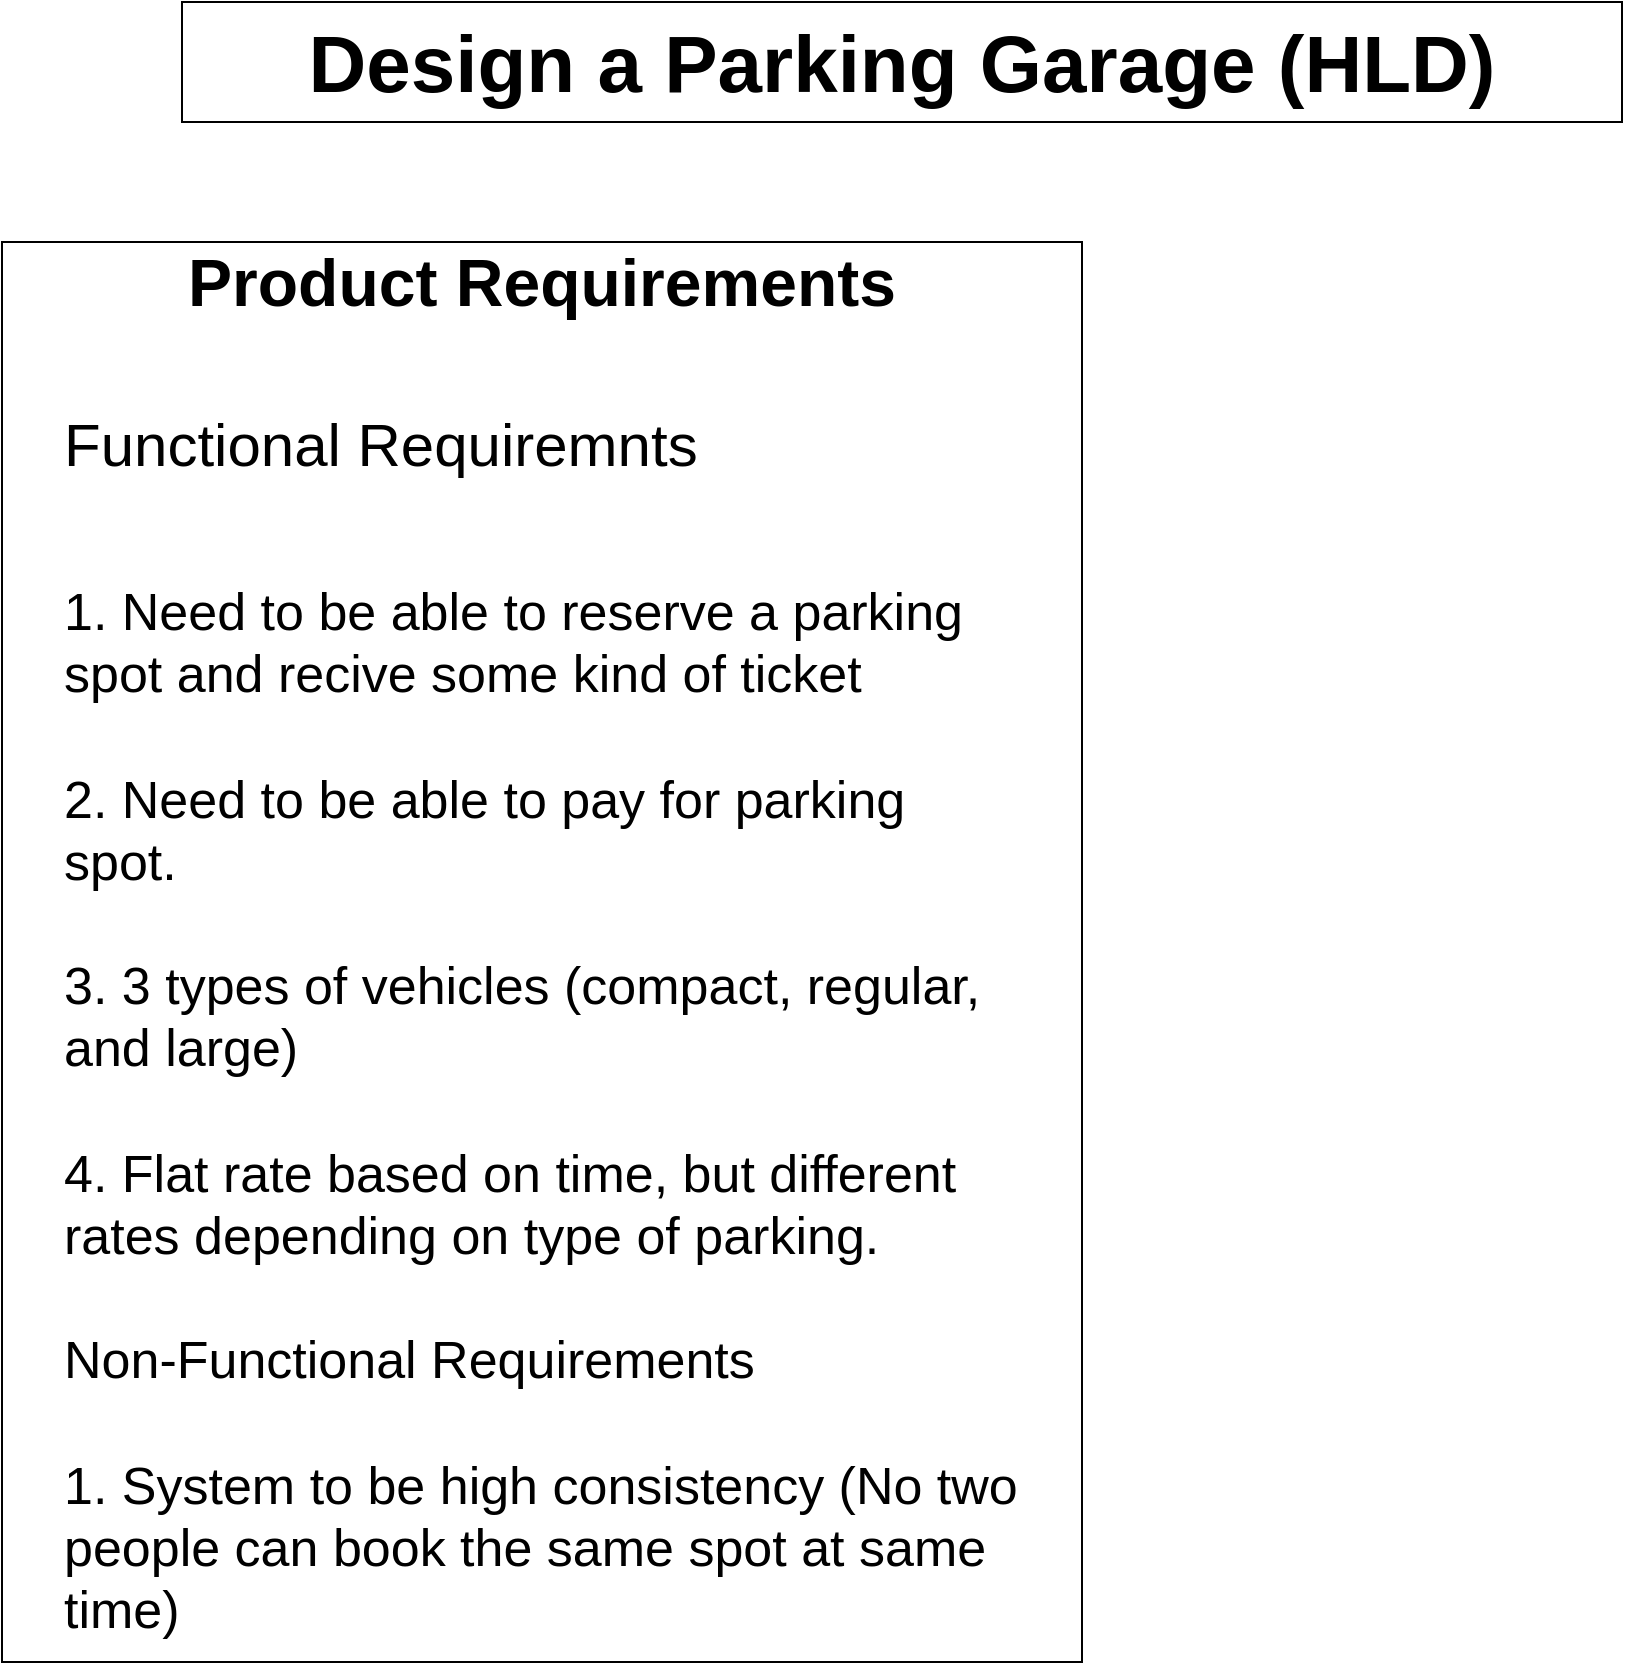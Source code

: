 <mxfile version="22.1.2" type="device" pages="6">
  <diagram name="Requirements" id="w7cAZQ3JQ640ySTRwreP">
    <mxGraphModel dx="1418" dy="868" grid="1" gridSize="10" guides="1" tooltips="1" connect="1" arrows="1" fold="1" page="1" pageScale="1" pageWidth="900" pageHeight="1600" math="0" shadow="0">
      <root>
        <mxCell id="0" />
        <mxCell id="1" parent="0" />
        <mxCell id="DLT1-nUyjjsyWL4PMIlQ-1" value="&lt;font style=&quot;font-size: 40px;&quot;&gt;&lt;b&gt;Design a Parking Garage (HLD)&lt;/b&gt;&lt;/font&gt;" style="rounded=0;whiteSpace=wrap;html=1;" parent="1" vertex="1">
          <mxGeometry x="240" y="100" width="720" height="60" as="geometry" />
        </mxCell>
        <mxCell id="DLT1-nUyjjsyWL4PMIlQ-2" value="&lt;font style=&quot;&quot;&gt;&lt;br&gt;&lt;/font&gt;" style="rounded=0;whiteSpace=wrap;html=1;" parent="1" vertex="1">
          <mxGeometry x="150" y="220" width="540" height="710" as="geometry" />
        </mxCell>
        <mxCell id="DLT1-nUyjjsyWL4PMIlQ-3" value="&lt;font style=&quot;font-size: 33px;&quot;&gt;&lt;b&gt;Product Requirements&lt;br&gt;&lt;/b&gt;&lt;/font&gt;&lt;br&gt;&lt;br style=&quot;border-color: var(--border-color); font-size: 30px;&quot;&gt;&lt;br style=&quot;border-color: var(--border-color); font-size: 30px;&quot;&gt;&lt;div style=&quot;text-align: left;&quot;&gt;&lt;span style=&quot;font-size: 30px; background-color: initial;&quot;&gt;Functional Requiremnts&lt;/span&gt;&lt;/div&gt;&lt;div style=&quot;text-align: left;&quot;&gt;&lt;span style=&quot;font-size: 30px; background-color: initial;&quot;&gt;&amp;nbsp;&amp;nbsp;&lt;/span&gt;&lt;/div&gt;&lt;br&gt;&lt;div style=&quot;text-align: left;&quot;&gt;&lt;font style=&quot;font-size: 26px;&quot;&gt;1. Need to be able to reserve a parking spot and recive some kind of ticket&lt;/font&gt;&lt;/div&gt;&lt;div style=&quot;text-align: left;&quot;&gt;&lt;font style=&quot;font-size: 26px;&quot;&gt;&lt;br&gt;&lt;/font&gt;&lt;/div&gt;&lt;div style=&quot;text-align: left;&quot;&gt;&lt;font style=&quot;font-size: 26px;&quot;&gt;2. Need to be able to pay for parking spot.&lt;br&gt;&lt;br&gt;3. 3 types of vehicles (compact, regular, and large)&lt;/font&gt;&lt;/div&gt;&lt;div style=&quot;text-align: left;&quot;&gt;&lt;font style=&quot;font-size: 26px;&quot;&gt;&lt;br&gt;&lt;/font&gt;&lt;/div&gt;&lt;div style=&quot;text-align: left;&quot;&gt;&lt;font style=&quot;font-size: 26px;&quot;&gt;4. Flat rate based on time, but different rates depending on type of parking.&lt;br&gt;&lt;br&gt;Non-Functional Requirements&lt;/font&gt;&lt;/div&gt;&lt;div style=&quot;text-align: left;&quot;&gt;&lt;font style=&quot;font-size: 26px;&quot;&gt;&lt;br&gt;&lt;/font&gt;&lt;/div&gt;&lt;div style=&quot;text-align: left;&quot;&gt;&lt;font style=&quot;font-size: 26px;&quot;&gt;1. System to be high consistency (No two people can book the same spot at same time)&lt;/font&gt;&lt;/div&gt;" style="text;html=1;strokeColor=none;fillColor=none;align=center;verticalAlign=middle;whiteSpace=wrap;rounded=0;" parent="1" vertex="1">
          <mxGeometry x="180" y="390" width="480" height="360" as="geometry" />
        </mxCell>
      </root>
    </mxGraphModel>
  </diagram>
  <diagram id="m5HslgrSCBLY9gprWoKt" name="API">
    <mxGraphModel dx="1434" dy="2436" grid="1" gridSize="10" guides="1" tooltips="1" connect="1" arrows="1" fold="1" page="1" pageScale="1" pageWidth="900" pageHeight="1600" math="0" shadow="0">
      <root>
        <mxCell id="0" />
        <mxCell id="1" parent="0" />
        <mxCell id="WAOtts0ZvzuTB1f_-2rh-1" value="&lt;span style=&quot;font-size: 27px;&quot;&gt;&lt;b&gt;Public API Endpoints&lt;/b&gt;&lt;br&gt;&lt;br&gt;&lt;div style=&quot;font-weight: bold; text-align: left;&quot;&gt;&lt;b style=&quot;background-color: initial;&quot;&gt;/reserve&amp;nbsp;&lt;/b&gt;&lt;/div&gt;&lt;div style=&quot;font-weight: bold; text-align: left;&quot;&gt;&lt;b style=&quot;background-color: initial;&quot;&gt;&lt;br&gt;&lt;/b&gt;&lt;/div&gt;&lt;div style=&quot;text-align: left;&quot;&gt;&lt;span style=&quot;background-color: initial;&quot;&gt;Params: garage_id, start_time, end_time&lt;/span&gt;&lt;/div&gt;&lt;div style=&quot;text-align: left;&quot;&gt;&lt;span style=&quot;background-color: initial;&quot;&gt;&lt;br&gt;&lt;/span&gt;&lt;/div&gt;&lt;div style=&quot;text-align: left;&quot;&gt;&lt;span style=&quot;background-color: initial;&quot;&gt;Return: (spot_id, reservation_id)&lt;/span&gt;&lt;/div&gt;&lt;div style=&quot;text-align: left;&quot;&gt;&lt;span style=&quot;background-color: initial;&quot;&gt;&lt;br&gt;&lt;/span&gt;&lt;/div&gt;&lt;div style=&quot;text-align: left;&quot;&gt;&lt;span style=&quot;background-color: initial;&quot;&gt;&lt;br&gt;&lt;/span&gt;&lt;/div&gt;&lt;div style=&quot;text-align: left;&quot;&gt;&lt;span style=&quot;background-color: initial;&quot;&gt;&lt;b&gt;/payment&amp;nbsp;&lt;/b&gt;&lt;/span&gt;&lt;/div&gt;&lt;div style=&quot;text-align: left;&quot;&gt;&lt;span style=&quot;background-color: initial;&quot;&gt;&lt;br&gt;&lt;/span&gt;&lt;/div&gt;&lt;div style=&quot;text-align: left;&quot;&gt;&lt;span style=&quot;background-color: initial;&quot;&gt;Params: reservation_id&lt;/span&gt;&lt;/div&gt;&lt;div style=&quot;text-align: left;&quot;&gt;&lt;span style=&quot;background-color: initial;&quot;&gt;&lt;br&gt;Return: Payment_id&lt;/span&gt;&lt;/div&gt;&lt;div style=&quot;text-align: left;&quot;&gt;&lt;span style=&quot;background-color: initial;&quot;&gt;&lt;br&gt;&lt;/span&gt;&lt;/div&gt;&lt;div style=&quot;text-align: left;&quot;&gt;&lt;span style=&quot;background-color: initial;&quot;&gt;Note: Stripe or UPI&lt;/span&gt;&lt;/div&gt;&lt;div style=&quot;text-align: left;&quot;&gt;&lt;span style=&quot;background-color: initial;&quot;&gt;&lt;br&gt;&lt;/span&gt;&lt;/div&gt;&lt;div style=&quot;text-align: left;&quot;&gt;&lt;span style=&quot;background-color: initial;&quot;&gt;&lt;b&gt;/cancel&lt;/b&gt;&amp;nbsp;&lt;/span&gt;&lt;/div&gt;&lt;div style=&quot;text-align: left;&quot;&gt;&lt;span style=&quot;background-color: initial;&quot;&gt;&lt;br&gt;&lt;/span&gt;&lt;/div&gt;&lt;div style=&quot;text-align: left;&quot;&gt;&lt;span style=&quot;background-color: initial;&quot;&gt;Params: reservation_id&amp;nbsp;&lt;/span&gt;&lt;/div&gt;&lt;/span&gt;" style="text;html=1;strokeColor=none;fillColor=none;align=center;verticalAlign=middle;whiteSpace=wrap;rounded=0;" parent="1" vertex="1">
          <mxGeometry x="90" y="200" width="620" height="440" as="geometry" />
        </mxCell>
        <mxCell id="WAOtts0ZvzuTB1f_-2rh-2" value="&lt;span style=&quot;font-size: 27px;&quot;&gt;&lt;b&gt;Private API Endpoints&lt;/b&gt;&lt;br&gt;&lt;br&gt;&lt;div style=&quot;font-weight: bold; text-align: left;&quot;&gt;&lt;b style=&quot;background-color: initial;&quot;&gt;/calculate_payment&lt;/b&gt;&lt;/div&gt;&lt;div style=&quot;font-weight: bold; text-align: left;&quot;&gt;&lt;b style=&quot;background-color: initial;&quot;&gt;&lt;br&gt;&lt;/b&gt;&lt;/div&gt;&lt;div style=&quot;text-align: left;&quot;&gt;&lt;span style=&quot;background-color: initial;&quot;&gt;Params: reservation_id&lt;/span&gt;&lt;/div&gt;&lt;div style=&quot;text-align: left;&quot;&gt;&lt;span style=&quot;background-color: initial;&quot;&gt;&lt;br&gt;&lt;/span&gt;&lt;/div&gt;&lt;div style=&quot;text-align: left;&quot;&gt;&lt;span style=&quot;background-color: initial;&quot;&gt;Return: (cost)&lt;/span&gt;&lt;/div&gt;&lt;div style=&quot;text-align: left;&quot;&gt;&lt;span style=&quot;background-color: initial;&quot;&gt;&lt;br&gt;&lt;/span&gt;&lt;/div&gt;&lt;div style=&quot;text-align: left;&quot;&gt;&lt;span style=&quot;background-color: initial;&quot;&gt;&lt;br&gt;&lt;/span&gt;&lt;/div&gt;&lt;div style=&quot;text-align: left;&quot;&gt;&lt;span style=&quot;background-color: initial;&quot;&gt;&lt;b&gt;/freespots&lt;/b&gt;&lt;/span&gt;&lt;/div&gt;&lt;div style=&quot;text-align: left;&quot;&gt;&lt;span style=&quot;background-color: initial;&quot;&gt;&lt;br&gt;&lt;/span&gt;&lt;/div&gt;&lt;div style=&quot;text-align: left;&quot;&gt;&lt;span style=&quot;background-color: initial;&quot;&gt;Params: garage_id, vehicle_type, time&lt;/span&gt;&lt;/div&gt;&lt;div style=&quot;text-align: left;&quot;&gt;&lt;span style=&quot;background-color: initial;&quot;&gt;&lt;br&gt;Return: List&amp;lt;Spots&amp;gt;&lt;/span&gt;&lt;/div&gt;&lt;div style=&quot;text-align: left;&quot;&gt;&lt;span style=&quot;background-color: initial;&quot;&gt;&lt;br&gt;&lt;/span&gt;&lt;/div&gt;&lt;div style=&quot;text-align: left;&quot;&gt;&lt;span style=&quot;background-color: initial;&quot;&gt;Note: Stripe or UPI&lt;/span&gt;&lt;/div&gt;&lt;div style=&quot;text-align: left;&quot;&gt;&lt;span style=&quot;background-color: initial;&quot;&gt;&lt;br&gt;&lt;/span&gt;&lt;/div&gt;&lt;div style=&quot;text-align: left;&quot;&gt;&lt;span style=&quot;background-color: initial;&quot;&gt;&lt;b&gt;/allocate_spot&lt;/b&gt;&lt;/span&gt;&lt;/div&gt;&lt;div style=&quot;text-align: left;&quot;&gt;&lt;span style=&quot;background-color: initial;&quot;&gt;&lt;br&gt;&lt;/span&gt;&lt;/div&gt;&lt;div style=&quot;text-align: left;&quot;&gt;&lt;span style=&quot;background-color: initial;&quot;&gt;Params: garage_id, vehicle_type&lt;/span&gt;&lt;/div&gt;&lt;div style=&quot;text-align: left;&quot;&gt;&lt;span style=&quot;background-color: initial;&quot;&gt;&lt;br&gt;&lt;/span&gt;&lt;/div&gt;&lt;div style=&quot;text-align: left;&quot;&gt;&lt;span style=&quot;background-color: initial;&quot;&gt;&lt;b&gt;/create_account&lt;/b&gt;&lt;/span&gt;&lt;/div&gt;&lt;div style=&quot;text-align: left;&quot;&gt;&lt;span style=&quot;background-color: initial;&quot;&gt;&lt;br&gt;&lt;/span&gt;&lt;/div&gt;&lt;div style=&quot;text-align: left;&quot;&gt;&lt;span style=&quot;background-color: initial;&quot;&gt;Params: email/phone, password, vehicle_number&lt;/span&gt;&lt;/div&gt;&lt;div style=&quot;text-align: left;&quot;&gt;&lt;span style=&quot;background-color: initial;&quot;&gt;&lt;br&gt;&lt;/span&gt;&lt;/div&gt;&lt;div style=&quot;text-align: left;&quot;&gt;&lt;span style=&quot;background-color: initial;&quot;&gt;&lt;b&gt;/login&amp;nbsp;&lt;/b&gt;&lt;/span&gt;&lt;/div&gt;&lt;div style=&quot;text-align: left;&quot;&gt;&lt;span style=&quot;background-color: initial;&quot;&gt;&lt;br&gt;&lt;/span&gt;&lt;/div&gt;&lt;div style=&quot;text-align: left;&quot;&gt;&lt;span style=&quot;background-color: initial;&quot;&gt;Params: email/phone, password&lt;/span&gt;&lt;/div&gt;&lt;/span&gt;" style="text;html=1;strokeColor=none;fillColor=none;align=center;verticalAlign=middle;whiteSpace=wrap;rounded=0;" parent="1" vertex="1">
          <mxGeometry x="760" y="160" width="620" height="440" as="geometry" />
        </mxCell>
      </root>
    </mxGraphModel>
  </diagram>
  <diagram name="DB Schema" id="WBCsxG7e65vBRKAZznXC">
    <mxGraphModel dx="1434" dy="836" grid="1" gridSize="10" guides="1" tooltips="1" connect="1" arrows="1" fold="1" page="1" pageScale="1" pageWidth="900" pageHeight="1600" math="0" shadow="0">
      <root>
        <mxCell id="nChJ-1cKAi_wXgYD1HWf-0" />
        <mxCell id="nChJ-1cKAi_wXgYD1HWf-1" parent="nChJ-1cKAi_wXgYD1HWf-0" />
        <mxCell id="KlRBfRwUtCh81l0jWWWR-0" value="Reservations" style="swimlane;fontStyle=0;childLayout=stackLayout;horizontal=1;startSize=30;horizontalStack=0;resizeParent=1;resizeParentMax=0;resizeLast=0;collapsible=1;marginBottom=0;whiteSpace=wrap;html=1;" parent="nChJ-1cKAi_wXgYD1HWf-1" vertex="1">
          <mxGeometry x="150" width="240" height="180" as="geometry" />
        </mxCell>
        <mxCell id="KlRBfRwUtCh81l0jWWWR-1" value="garage_id: fk, int" style="text;strokeColor=none;fillColor=none;align=left;verticalAlign=middle;spacingLeft=4;spacingRight=4;overflow=hidden;points=[[0,0.5],[1,0.5]];portConstraint=eastwest;rotatable=0;whiteSpace=wrap;html=1;" parent="KlRBfRwUtCh81l0jWWWR-0" vertex="1">
          <mxGeometry y="30" width="240" height="30" as="geometry" />
        </mxCell>
        <mxCell id="KlRBfRwUtCh81l0jWWWR-2" value="spot_id: fk, int" style="text;strokeColor=none;fillColor=none;align=left;verticalAlign=middle;spacingLeft=4;spacingRight=4;overflow=hidden;points=[[0,0.5],[1,0.5]];portConstraint=eastwest;rotatable=0;whiteSpace=wrap;html=1;" parent="KlRBfRwUtCh81l0jWWWR-0" vertex="1">
          <mxGeometry y="60" width="240" height="30" as="geometry" />
        </mxCell>
        <mxCell id="KlRBfRwUtCh81l0jWWWR-3" value="start: timestamp" style="text;strokeColor=none;fillColor=none;align=left;verticalAlign=middle;spacingLeft=4;spacingRight=4;overflow=hidden;points=[[0,0.5],[1,0.5]];portConstraint=eastwest;rotatable=0;whiteSpace=wrap;html=1;" parent="KlRBfRwUtCh81l0jWWWR-0" vertex="1">
          <mxGeometry y="90" width="240" height="30" as="geometry" />
        </mxCell>
        <mxCell id="KlRBfRwUtCh81l0jWWWR-4" value="end: timestamp" style="text;strokeColor=none;fillColor=none;align=left;verticalAlign=middle;spacingLeft=4;spacingRight=4;overflow=hidden;points=[[0,0.5],[1,0.5]];portConstraint=eastwest;rotatable=0;whiteSpace=wrap;html=1;" parent="KlRBfRwUtCh81l0jWWWR-0" vertex="1">
          <mxGeometry y="120" width="240" height="30" as="geometry" />
        </mxCell>
        <mxCell id="KlRBfRwUtCh81l0jWWWR-5" value="paid: bool" style="text;strokeColor=none;fillColor=none;align=left;verticalAlign=middle;spacingLeft=4;spacingRight=4;overflow=hidden;points=[[0,0.5],[1,0.5]];portConstraint=eastwest;rotatable=0;whiteSpace=wrap;html=1;" parent="KlRBfRwUtCh81l0jWWWR-0" vertex="1">
          <mxGeometry y="150" width="240" height="30" as="geometry" />
        </mxCell>
        <mxCell id="KlRBfRwUtCh81l0jWWWR-6" value="Garage" style="swimlane;fontStyle=0;childLayout=stackLayout;horizontal=1;startSize=30;horizontalStack=0;resizeParent=1;resizeParentMax=0;resizeLast=0;collapsible=1;marginBottom=0;whiteSpace=wrap;html=1;" parent="nChJ-1cKAi_wXgYD1HWf-1" vertex="1">
          <mxGeometry x="460" width="140" height="150" as="geometry" />
        </mxCell>
        <mxCell id="KlRBfRwUtCh81l0jWWWR-7" value="zipcode: varchar" style="text;strokeColor=none;fillColor=none;align=left;verticalAlign=middle;spacingLeft=4;spacingRight=4;overflow=hidden;points=[[0,0.5],[1,0.5]];portConstraint=eastwest;rotatable=0;whiteSpace=wrap;html=1;" parent="KlRBfRwUtCh81l0jWWWR-6" vertex="1">
          <mxGeometry y="30" width="140" height="30" as="geometry" />
        </mxCell>
        <mxCell id="KlRBfRwUtCh81l0jWWWR-8" value="rate_compact: decimal" style="text;strokeColor=none;fillColor=none;align=left;verticalAlign=middle;spacingLeft=4;spacingRight=4;overflow=hidden;points=[[0,0.5],[1,0.5]];portConstraint=eastwest;rotatable=0;whiteSpace=wrap;html=1;" parent="KlRBfRwUtCh81l0jWWWR-6" vertex="1">
          <mxGeometry y="60" width="140" height="30" as="geometry" />
        </mxCell>
        <mxCell id="KlRBfRwUtCh81l0jWWWR-9" value="rate_reg: decimal" style="text;strokeColor=none;fillColor=none;align=left;verticalAlign=middle;spacingLeft=4;spacingRight=4;overflow=hidden;points=[[0,0.5],[1,0.5]];portConstraint=eastwest;rotatable=0;whiteSpace=wrap;html=1;" parent="KlRBfRwUtCh81l0jWWWR-6" vertex="1">
          <mxGeometry y="90" width="140" height="30" as="geometry" />
        </mxCell>
        <mxCell id="KlRBfRwUtCh81l0jWWWR-10" value="rate_large: decimal" style="text;strokeColor=none;fillColor=none;align=left;verticalAlign=middle;spacingLeft=4;spacingRight=4;overflow=hidden;points=[[0,0.5],[1,0.5]];portConstraint=eastwest;rotatable=0;whiteSpace=wrap;html=1;" parent="KlRBfRwUtCh81l0jWWWR-6" vertex="1">
          <mxGeometry y="120" width="140" height="30" as="geometry" />
        </mxCell>
        <mxCell id="KlRBfRwUtCh81l0jWWWR-11" value="User" style="swimlane;fontStyle=0;childLayout=stackLayout;horizontal=1;startSize=30;horizontalStack=0;resizeParent=1;resizeParentMax=0;resizeLast=0;collapsible=1;marginBottom=0;whiteSpace=wrap;html=1;" parent="nChJ-1cKAi_wXgYD1HWf-1" vertex="1">
          <mxGeometry x="660" y="15" width="140" height="120" as="geometry" />
        </mxCell>
        <mxCell id="KlRBfRwUtCh81l0jWWWR-12" value="user_id: fk, int" style="text;strokeColor=none;fillColor=none;align=left;verticalAlign=middle;spacingLeft=4;spacingRight=4;overflow=hidden;points=[[0,0.5],[1,0.5]];portConstraint=eastwest;rotatable=0;whiteSpace=wrap;html=1;" parent="KlRBfRwUtCh81l0jWWWR-11" vertex="1">
          <mxGeometry y="30" width="140" height="30" as="geometry" />
        </mxCell>
        <mxCell id="KlRBfRwUtCh81l0jWWWR-13" value="vehicle_number: varchar" style="text;strokeColor=none;fillColor=none;align=left;verticalAlign=middle;spacingLeft=4;spacingRight=4;overflow=hidden;points=[[0,0.5],[1,0.5]];portConstraint=eastwest;rotatable=0;whiteSpace=wrap;html=1;" parent="KlRBfRwUtCh81l0jWWWR-11" vertex="1">
          <mxGeometry y="60" width="140" height="30" as="geometry" />
        </mxCell>
        <mxCell id="KlRBfRwUtCh81l0jWWWR-14" value="vehicle_type: varchar" style="text;strokeColor=none;fillColor=none;align=left;verticalAlign=middle;spacingLeft=4;spacingRight=4;overflow=hidden;points=[[0,0.5],[1,0.5]];portConstraint=eastwest;rotatable=0;whiteSpace=wrap;html=1;" parent="KlRBfRwUtCh81l0jWWWR-11" vertex="1">
          <mxGeometry y="90" width="140" height="30" as="geometry" />
        </mxCell>
        <mxCell id="AwtZKcQ2-DkUG3Jpn3xo-0" value="Spots" style="swimlane;fontStyle=0;childLayout=stackLayout;horizontal=1;startSize=30;horizontalStack=0;resizeParent=1;resizeParentMax=0;resizeLast=0;collapsible=1;marginBottom=0;whiteSpace=wrap;html=1;" parent="nChJ-1cKAi_wXgYD1HWf-1" vertex="1">
          <mxGeometry x="170" y="260" width="140" height="120" as="geometry" />
        </mxCell>
        <mxCell id="AwtZKcQ2-DkUG3Jpn3xo-1" value="garage_id: fk, int" style="text;strokeColor=none;fillColor=none;align=left;verticalAlign=middle;spacingLeft=4;spacingRight=4;overflow=hidden;points=[[0,0.5],[1,0.5]];portConstraint=eastwest;rotatable=0;whiteSpace=wrap;html=1;" parent="AwtZKcQ2-DkUG3Jpn3xo-0" vertex="1">
          <mxGeometry y="30" width="140" height="30" as="geometry" />
        </mxCell>
        <mxCell id="AwtZKcQ2-DkUG3Jpn3xo-2" value="vehicle_type: enum" style="text;strokeColor=none;fillColor=none;align=left;verticalAlign=middle;spacingLeft=4;spacingRight=4;overflow=hidden;points=[[0,0.5],[1,0.5]];portConstraint=eastwest;rotatable=0;whiteSpace=wrap;html=1;" parent="AwtZKcQ2-DkUG3Jpn3xo-0" vertex="1">
          <mxGeometry y="60" width="140" height="30" as="geometry" />
        </mxCell>
        <mxCell id="AwtZKcQ2-DkUG3Jpn3xo-3" value="status: bool" style="text;strokeColor=none;fillColor=none;align=left;verticalAlign=middle;spacingLeft=4;spacingRight=4;overflow=hidden;points=[[0,0.5],[1,0.5]];portConstraint=eastwest;rotatable=0;whiteSpace=wrap;html=1;" parent="AwtZKcQ2-DkUG3Jpn3xo-0" vertex="1">
          <mxGeometry y="90" width="140" height="30" as="geometry" />
        </mxCell>
        <mxCell id="AwtZKcQ2-DkUG3Jpn3xo-4" value="User_details" style="swimlane;fontStyle=0;childLayout=stackLayout;horizontal=1;startSize=30;horizontalStack=0;resizeParent=1;resizeParentMax=0;resizeLast=0;collapsible=1;marginBottom=0;whiteSpace=wrap;html=1;" parent="nChJ-1cKAi_wXgYD1HWf-1" vertex="1">
          <mxGeometry x="460" y="230" width="210" height="150" as="geometry" />
        </mxCell>
        <mxCell id="AwtZKcQ2-DkUG3Jpn3xo-5" value="email/phone: varchar" style="text;strokeColor=none;fillColor=none;align=left;verticalAlign=middle;spacingLeft=4;spacingRight=4;overflow=hidden;points=[[0,0.5],[1,0.5]];portConstraint=eastwest;rotatable=0;whiteSpace=wrap;html=1;" parent="AwtZKcQ2-DkUG3Jpn3xo-4" vertex="1">
          <mxGeometry y="30" width="210" height="30" as="geometry" />
        </mxCell>
        <mxCell id="AwtZKcQ2-DkUG3Jpn3xo-6" value="password: varchar" style="text;strokeColor=none;fillColor=none;align=left;verticalAlign=middle;spacingLeft=4;spacingRight=4;overflow=hidden;points=[[0,0.5],[1,0.5]];portConstraint=eastwest;rotatable=0;whiteSpace=wrap;html=1;" parent="AwtZKcQ2-DkUG3Jpn3xo-4" vertex="1">
          <mxGeometry y="60" width="210" height="30" as="geometry" />
        </mxCell>
        <mxCell id="AwtZKcQ2-DkUG3Jpn3xo-7" value="vehicle_number: varchar" style="text;strokeColor=none;fillColor=none;align=left;verticalAlign=middle;spacingLeft=4;spacingRight=4;overflow=hidden;points=[[0,0.5],[1,0.5]];portConstraint=eastwest;rotatable=0;whiteSpace=wrap;html=1;" parent="AwtZKcQ2-DkUG3Jpn3xo-4" vertex="1">
          <mxGeometry y="90" width="210" height="30" as="geometry" />
        </mxCell>
        <mxCell id="AwtZKcQ2-DkUG3Jpn3xo-8" value="lisence_number: varchar" style="text;strokeColor=none;fillColor=none;align=left;verticalAlign=middle;spacingLeft=4;spacingRight=4;overflow=hidden;points=[[0,0.5],[1,0.5]];portConstraint=eastwest;rotatable=0;whiteSpace=wrap;html=1;" parent="AwtZKcQ2-DkUG3Jpn3xo-4" vertex="1">
          <mxGeometry y="120" width="210" height="30" as="geometry" />
        </mxCell>
      </root>
    </mxGraphModel>
  </diagram>
  <diagram name="Architecture" id="D6kH5GbrXqazzsTHdCnw">
    <mxGraphModel dx="1434" dy="836" grid="1" gridSize="10" guides="1" tooltips="1" connect="1" arrows="1" fold="1" page="1" pageScale="1" pageWidth="900" pageHeight="1600" math="0" shadow="0">
      <root>
        <mxCell id="0BGBS9kwHlBGnh3NSzWc-0" />
        <mxCell id="0BGBS9kwHlBGnh3NSzWc-1" parent="0BGBS9kwHlBGnh3NSzWc-0" />
        <mxCell id="HKA96AEwHR4veUhukIy4-0" value="Client&lt;br&gt;" style="shape=umlActor;verticalLabelPosition=bottom;verticalAlign=top;html=1;outlineConnect=0;" parent="0BGBS9kwHlBGnh3NSzWc-1" vertex="1">
          <mxGeometry x="70" y="240" width="30" height="60" as="geometry" />
        </mxCell>
        <mxCell id="HKA96AEwHR4veUhukIy4-1" value="Android APP" style="rounded=0;whiteSpace=wrap;html=1;" parent="0BGBS9kwHlBGnh3NSzWc-1" vertex="1">
          <mxGeometry x="240" y="230" width="160" height="90" as="geometry" />
        </mxCell>
        <mxCell id="HKA96AEwHR4veUhukIy4-2" value="Backend Server" style="rounded=0;whiteSpace=wrap;html=1;" parent="0BGBS9kwHlBGnh3NSzWc-1" vertex="1">
          <mxGeometry x="760" y="230" width="160" height="90" as="geometry" />
        </mxCell>
        <mxCell id="HKA96AEwHR4veUhukIy4-3" style="edgeStyle=orthogonalEdgeStyle;rounded=0;orthogonalLoop=1;jettySize=auto;html=1;entryX=-0.037;entryY=0.456;entryDx=0;entryDy=0;entryPerimeter=0;" parent="0BGBS9kwHlBGnh3NSzWc-1" source="HKA96AEwHR4veUhukIy4-0" target="HKA96AEwHR4veUhukIy4-1" edge="1">
          <mxGeometry relative="1" as="geometry" />
        </mxCell>
        <mxCell id="HKA96AEwHR4veUhukIy4-4" value="API Gateway" style="rhombus;whiteSpace=wrap;html=1;" parent="0BGBS9kwHlBGnh3NSzWc-1" vertex="1">
          <mxGeometry x="530" y="220" width="110" height="120" as="geometry" />
        </mxCell>
        <mxCell id="HKA96AEwHR4veUhukIy4-5" style="edgeStyle=orthogonalEdgeStyle;rounded=0;orthogonalLoop=1;jettySize=auto;html=1;entryX=0;entryY=0.45;entryDx=0;entryDy=0;entryPerimeter=0;" parent="0BGBS9kwHlBGnh3NSzWc-1" source="HKA96AEwHR4veUhukIy4-1" target="HKA96AEwHR4veUhukIy4-4" edge="1">
          <mxGeometry relative="1" as="geometry" />
        </mxCell>
        <mxCell id="HKA96AEwHR4veUhukIy4-6" style="edgeStyle=orthogonalEdgeStyle;rounded=0;orthogonalLoop=1;jettySize=auto;html=1;entryX=-0.031;entryY=0.589;entryDx=0;entryDy=0;entryPerimeter=0;" parent="0BGBS9kwHlBGnh3NSzWc-1" source="HKA96AEwHR4veUhukIy4-4" target="HKA96AEwHR4veUhukIy4-2" edge="1">
          <mxGeometry relative="1" as="geometry" />
        </mxCell>
        <mxCell id="HKA96AEwHR4veUhukIy4-21" style="edgeStyle=orthogonalEdgeStyle;rounded=0;orthogonalLoop=1;jettySize=auto;html=1;" parent="0BGBS9kwHlBGnh3NSzWc-1" source="HKA96AEwHR4veUhukIy4-7" target="HKA96AEwHR4veUhukIy4-9" edge="1">
          <mxGeometry relative="1" as="geometry">
            <mxPoint x="1400" y="590" as="targetPoint" />
            <Array as="points">
              <mxPoint x="1401" y="143" />
              <mxPoint x="1401" y="583" />
            </Array>
          </mxGeometry>
        </mxCell>
        <mxCell id="HKA96AEwHR4veUhukIy4-7" value="Postgres SQL DB" style="shape=cylinder3;whiteSpace=wrap;html=1;boundedLbl=1;backgroundOutline=1;size=15;" parent="0BGBS9kwHlBGnh3NSzWc-1" vertex="1">
          <mxGeometry x="1200" y="80" width="120" height="125" as="geometry" />
        </mxCell>
        <mxCell id="HKA96AEwHR4veUhukIy4-8" value="Postgres SQL DB" style="shape=cylinder3;whiteSpace=wrap;html=1;boundedLbl=1;backgroundOutline=1;size=15;" parent="0BGBS9kwHlBGnh3NSzWc-1" vertex="1">
          <mxGeometry x="1200" y="320" width="120" height="125" as="geometry" />
        </mxCell>
        <mxCell id="HKA96AEwHR4veUhukIy4-9" value="Postgres SQL DB" style="shape=cylinder3;whiteSpace=wrap;html=1;boundedLbl=1;backgroundOutline=1;size=15;" parent="0BGBS9kwHlBGnh3NSzWc-1" vertex="1">
          <mxGeometry x="1200" y="520" width="120" height="125" as="geometry" />
        </mxCell>
        <mxCell id="HKA96AEwHR4veUhukIy4-10" style="edgeStyle=orthogonalEdgeStyle;rounded=0;orthogonalLoop=1;jettySize=auto;html=1;entryX=0;entryY=0.5;entryDx=0;entryDy=0;entryPerimeter=0;" parent="0BGBS9kwHlBGnh3NSzWc-1" source="HKA96AEwHR4veUhukIy4-2" target="HKA96AEwHR4veUhukIy4-7" edge="1">
          <mxGeometry relative="1" as="geometry" />
        </mxCell>
        <mxCell id="HKA96AEwHR4veUhukIy4-11" value="&lt;font style=&quot;font-size: 20px;&quot;&gt;Write&lt;/font&gt;" style="edgeLabel;html=1;align=center;verticalAlign=middle;resizable=0;points=[];" parent="HKA96AEwHR4veUhukIy4-10" vertex="1" connectable="0">
          <mxGeometry x="0.476" y="4" relative="1" as="geometry">
            <mxPoint y="1" as="offset" />
          </mxGeometry>
        </mxCell>
        <mxCell id="HKA96AEwHR4veUhukIy4-12" value="Cache" style="rhombus;whiteSpace=wrap;html=1;" parent="0BGBS9kwHlBGnh3NSzWc-1" vertex="1">
          <mxGeometry x="850" y="460" width="80" height="80" as="geometry" />
        </mxCell>
        <mxCell id="HKA96AEwHR4veUhukIy4-13" style="edgeStyle=orthogonalEdgeStyle;rounded=0;orthogonalLoop=1;jettySize=auto;html=1;entryX=-0.012;entryY=0.588;entryDx=0;entryDy=0;entryPerimeter=0;" parent="0BGBS9kwHlBGnh3NSzWc-1" source="HKA96AEwHR4veUhukIy4-2" target="HKA96AEwHR4veUhukIy4-12" edge="1">
          <mxGeometry relative="1" as="geometry">
            <Array as="points">
              <mxPoint x="840" y="507" />
            </Array>
          </mxGeometry>
        </mxCell>
        <mxCell id="HKA96AEwHR4veUhukIy4-14" value="&lt;font style=&quot;font-size: 19px;&quot;&gt;Read&lt;/font&gt;" style="edgeLabel;html=1;align=center;verticalAlign=middle;resizable=0;points=[];" parent="HKA96AEwHR4veUhukIy4-13" vertex="1" connectable="0">
          <mxGeometry x="-0.197" relative="1" as="geometry">
            <mxPoint as="offset" />
          </mxGeometry>
        </mxCell>
        <mxCell id="HKA96AEwHR4veUhukIy4-15" value="Load Balance" style="rhombus;whiteSpace=wrap;html=1;" parent="0BGBS9kwHlBGnh3NSzWc-1" vertex="1">
          <mxGeometry x="1030" y="450" width="80" height="85" as="geometry" />
        </mxCell>
        <mxCell id="HKA96AEwHR4veUhukIy4-18" style="edgeStyle=orthogonalEdgeStyle;rounded=0;orthogonalLoop=1;jettySize=auto;html=1;entryX=0.025;entryY=0.588;entryDx=0;entryDy=0;entryPerimeter=0;" parent="0BGBS9kwHlBGnh3NSzWc-1" source="HKA96AEwHR4veUhukIy4-12" target="HKA96AEwHR4veUhukIy4-15" edge="1">
          <mxGeometry relative="1" as="geometry" />
        </mxCell>
        <mxCell id="HKA96AEwHR4veUhukIy4-19" style="edgeStyle=orthogonalEdgeStyle;rounded=0;orthogonalLoop=1;jettySize=auto;html=1;entryX=0;entryY=0;entryDx=0;entryDy=38.75;entryPerimeter=0;" parent="0BGBS9kwHlBGnh3NSzWc-1" source="HKA96AEwHR4veUhukIy4-15" target="HKA96AEwHR4veUhukIy4-8" edge="1">
          <mxGeometry relative="1" as="geometry" />
        </mxCell>
        <mxCell id="HKA96AEwHR4veUhukIy4-20" style="edgeStyle=orthogonalEdgeStyle;rounded=0;orthogonalLoop=1;jettySize=auto;html=1;entryX=0;entryY=0;entryDx=0;entryDy=86.25;entryPerimeter=0;" parent="0BGBS9kwHlBGnh3NSzWc-1" source="HKA96AEwHR4veUhukIy4-15" target="HKA96AEwHR4veUhukIy4-9" edge="1">
          <mxGeometry relative="1" as="geometry" />
        </mxCell>
        <mxCell id="HKA96AEwHR4veUhukIy4-22" style="edgeStyle=orthogonalEdgeStyle;rounded=0;orthogonalLoop=1;jettySize=auto;html=1;entryX=1;entryY=0;entryDx=0;entryDy=86.25;entryPerimeter=0;" parent="0BGBS9kwHlBGnh3NSzWc-1" source="HKA96AEwHR4veUhukIy4-7" target="HKA96AEwHR4veUhukIy4-8" edge="1">
          <mxGeometry relative="1" as="geometry" />
        </mxCell>
        <mxCell id="HKA96AEwHR4veUhukIy4-23" value="&lt;font style=&quot;font-size: 20px;&quot;&gt;Shard Read Replicas&lt;/font&gt;" style="text;html=1;strokeColor=none;fillColor=none;align=center;verticalAlign=middle;whiteSpace=wrap;rounded=0;" parent="0BGBS9kwHlBGnh3NSzWc-1" vertex="1">
          <mxGeometry x="1270" y="460" width="150" height="30" as="geometry" />
        </mxCell>
        <mxCell id="HKA96AEwHR4veUhukIy4-25" style="edgeStyle=orthogonalEdgeStyle;rounded=0;orthogonalLoop=1;jettySize=auto;html=1;" parent="0BGBS9kwHlBGnh3NSzWc-1" source="HKA96AEwHR4veUhukIy4-24" edge="1">
          <mxGeometry relative="1" as="geometry">
            <mxPoint x="835" y="220" as="targetPoint" />
          </mxGeometry>
        </mxCell>
        <mxCell id="HKA96AEwHR4veUhukIy4-24" value="Payment Gateway" style="rounded=1;whiteSpace=wrap;html=1;" parent="0BGBS9kwHlBGnh3NSzWc-1" vertex="1">
          <mxGeometry x="760" y="50" width="150" height="60" as="geometry" />
        </mxCell>
        <mxCell id="HKA96AEwHR4veUhukIy4-26" style="edgeStyle=orthogonalEdgeStyle;rounded=0;orthogonalLoop=1;jettySize=auto;html=1;" parent="0BGBS9kwHlBGnh3NSzWc-1" edge="1">
          <mxGeometry relative="1" as="geometry">
            <mxPoint x="850" y="110" as="targetPoint" />
            <mxPoint x="850" y="220" as="sourcePoint" />
          </mxGeometry>
        </mxCell>
        <mxCell id="HKA96AEwHR4veUhukIy4-27" style="edgeStyle=orthogonalEdgeStyle;rounded=0;orthogonalLoop=1;jettySize=auto;html=1;entryX=0.5;entryY=0;entryDx=0;entryDy=0;entryPerimeter=0;" parent="0BGBS9kwHlBGnh3NSzWc-1" source="HKA96AEwHR4veUhukIy4-24" target="HKA96AEwHR4veUhukIy4-7" edge="1">
          <mxGeometry relative="1" as="geometry" />
        </mxCell>
      </root>
    </mxGraphModel>
  </diagram>
  <diagram id="eCflYF0zT-U1G5JHnrxR" name="Low Level Design">
    <mxGraphModel dx="1418" dy="868" grid="1" gridSize="10" guides="1" tooltips="1" connect="1" arrows="1" fold="1" page="1" pageScale="1" pageWidth="900" pageHeight="1600" math="0" shadow="0">
      <root>
        <mxCell id="0" />
        <mxCell id="1" parent="0" />
        <mxCell id="4dkW1SayB74Lh9gOrJJT-1" value="&lt;font style=&quot;font-size: 40px;&quot;&gt;&lt;b&gt;Design a Parking Garage (LLD)&lt;/b&gt;&lt;/font&gt;" style="rounded=0;whiteSpace=wrap;html=1;" parent="1" vertex="1">
          <mxGeometry x="400" y="80" width="720" height="60" as="geometry" />
        </mxCell>
        <mxCell id="lJddEsucurJPW6uCNRcf-1" value="&lt;font style=&quot;&quot;&gt;&lt;br&gt;&lt;/font&gt;" style="rounded=0;whiteSpace=wrap;html=1;" parent="1" vertex="1">
          <mxGeometry x="150" y="220" width="540" height="510" as="geometry" />
        </mxCell>
        <mxCell id="wBroZK50CnQhAuny434X-1" value="&lt;font style=&quot;&quot;&gt;&lt;b style=&quot;font-size: 33px;&quot;&gt;Requirements&lt;/b&gt;&lt;br&gt;&lt;br&gt;&lt;div style=&quot;text-align: left;&quot;&gt;&lt;span style=&quot;font-size: 33px;&quot;&gt;&lt;b&gt;&lt;br&gt;&lt;/b&gt;&lt;/span&gt;&lt;/div&gt;&lt;/font&gt;&lt;br&gt;&lt;br style=&quot;border-color: var(--border-color); font-size: 30px;&quot;&gt;&lt;br style=&quot;border-color: var(--border-color); font-size: 30px;&quot;&gt;&lt;div style=&quot;text-align: left;&quot;&gt;&lt;br&gt;&lt;/div&gt;" style="text;html=1;strokeColor=none;fillColor=none;align=center;verticalAlign=middle;whiteSpace=wrap;rounded=0;" parent="1" vertex="1">
          <mxGeometry x="170" y="310" width="500" height="10" as="geometry" />
        </mxCell>
        <mxCell id="wBroZK50CnQhAuny434X-2" value="&lt;font style=&quot;font-size: 25px;&quot;&gt;1. The parking Garage has certain level of parking spot.&lt;br&gt;&lt;br&gt;2.Parking Spot has, Compact, Regular, and Large&lt;br&gt;&lt;br&gt;3. Assign on Entry and Revoke on exit&lt;br&gt;&lt;br&gt;4. Calculate fees.&lt;br&gt;&lt;br&gt;5. Track availability of available parking spot and assign them.&lt;br&gt;&lt;br&gt;&lt;br&gt;&lt;/font&gt;" style="text;html=1;strokeColor=none;fillColor=none;align=left;verticalAlign=middle;whiteSpace=wrap;rounded=0;" parent="1" vertex="1">
          <mxGeometry x="190" y="490" width="460" height="30" as="geometry" />
        </mxCell>
        <mxCell id="wBroZK50CnQhAuny434X-3" value="&lt;font style=&quot;&quot;&gt;&lt;br&gt;&lt;/font&gt;" style="rounded=0;whiteSpace=wrap;html=1;" parent="1" vertex="1">
          <mxGeometry x="800" y="220" width="540" height="440" as="geometry" />
        </mxCell>
        <mxCell id="wBroZK50CnQhAuny434X-4" value="&lt;font style=&quot;font-size: 25px;&quot;&gt;&lt;ol style=&quot;box-sizing: border-box; padding-left: 2em; margin-top: 0px; background-color: rgb(255, 255, 255); margin-bottom: 0px !important;&quot; dir=&quot;auto&quot;&gt;&lt;li style=&quot;box-sizing: border-box;&quot;&gt;Singleton Pattern: Ensures only one instance of the ParkingLot class.&lt;/li&gt;&lt;li style=&quot;box-sizing: border-box; margin-top: 0.25em;&quot;&gt;Factory Pattern (optional extension): Could be used for creating vehicles based on input.&lt;/li&gt;&lt;li style=&quot;box-sizing: border-box; margin-top: 0.25em;&quot;&gt;Observer Pattern (optional extension): Could notify customers about available spots.&lt;/li&gt;&lt;/ol&gt;&lt;/font&gt;" style="text;html=1;strokeColor=none;fillColor=none;align=left;verticalAlign=middle;whiteSpace=wrap;rounded=0;" parent="1" vertex="1">
          <mxGeometry x="840" y="390" width="460" height="140" as="geometry" />
        </mxCell>
        <mxCell id="wBroZK50CnQhAuny434X-5" value="&lt;span style=&quot;font-size: 33px;&quot;&gt;&lt;b&gt;Design Pattern Used&lt;/b&gt;&lt;/span&gt;" style="text;html=1;strokeColor=none;fillColor=none;align=center;verticalAlign=middle;whiteSpace=wrap;rounded=0;" parent="1" vertex="1">
          <mxGeometry x="810" y="250" width="500" height="10" as="geometry" />
        </mxCell>
      </root>
    </mxGraphModel>
  </diagram>
  <diagram name="UML Parking Garage" id="V_vZVacqReGJDhrVvmR9">
    <mxGraphModel dx="1418" dy="868" grid="1" gridSize="10" guides="1" tooltips="1" connect="1" arrows="1" fold="1" page="1" pageScale="1" pageWidth="900" pageHeight="1600" math="0" shadow="0">
      <root>
        <mxCell id="NDeWs-Sk-VpBqwf-FlCZ-0" />
        <mxCell id="NDeWs-Sk-VpBqwf-FlCZ-1" parent="NDeWs-Sk-VpBqwf-FlCZ-0" />
        <mxCell id="NDeWs-Sk-VpBqwf-FlCZ-2" value="&lt;font style=&quot;font-size: 40px;&quot;&gt;&lt;b&gt;Design a Parking Garage (LLD)&lt;/b&gt;&lt;/font&gt;" style="rounded=0;whiteSpace=wrap;html=1;" parent="NDeWs-Sk-VpBqwf-FlCZ-1" vertex="1">
          <mxGeometry x="400" y="80" width="720" height="60" as="geometry" />
        </mxCell>
        <mxCell id="ubXmmpthKqPBzcH4RBGn-17" style="edgeStyle=orthogonalEdgeStyle;rounded=0;orthogonalLoop=1;jettySize=auto;html=1;" parent="NDeWs-Sk-VpBqwf-FlCZ-1" source="ubXmmpthKqPBzcH4RBGn-0" edge="1">
          <mxGeometry relative="1" as="geometry">
            <mxPoint x="660" y="325" as="targetPoint" />
          </mxGeometry>
        </mxCell>
        <mxCell id="ubXmmpthKqPBzcH4RBGn-0" value="ParkingLot" style="swimlane;fontStyle=1;align=center;verticalAlign=top;childLayout=stackLayout;horizontal=1;startSize=26;horizontalStack=0;resizeParent=1;resizeParentMax=0;resizeLast=0;collapsible=1;marginBottom=0;whiteSpace=wrap;html=1;" parent="NDeWs-Sk-VpBqwf-FlCZ-1" vertex="1">
          <mxGeometry x="360" y="210" width="200" height="230" as="geometry" />
        </mxCell>
        <mxCell id="ubXmmpthKqPBzcH4RBGn-1" value="+ Spots: List[ParkingSpot]" style="text;strokeColor=none;fillColor=none;align=left;verticalAlign=top;spacingLeft=4;spacingRight=4;overflow=hidden;rotatable=0;points=[[0,0.5],[1,0.5]];portConstraint=eastwest;whiteSpace=wrap;html=1;" parent="ubXmmpthKqPBzcH4RBGn-0" vertex="1">
          <mxGeometry y="26" width="200" height="26" as="geometry" />
        </mxCell>
        <mxCell id="ubXmmpthKqPBzcH4RBGn-4" value="+ active_tickets: Dict(str, Ticket)" style="text;strokeColor=none;fillColor=none;align=left;verticalAlign=top;spacingLeft=4;spacingRight=4;overflow=hidden;rotatable=0;points=[[0,0.5],[1,0.5]];portConstraint=eastwest;whiteSpace=wrap;html=1;" parent="ubXmmpthKqPBzcH4RBGn-0" vertex="1">
          <mxGeometry y="52" width="200" height="26" as="geometry" />
        </mxCell>
        <mxCell id="ubXmmpthKqPBzcH4RBGn-2" value="" style="line;strokeWidth=1;fillColor=none;align=left;verticalAlign=middle;spacingTop=-1;spacingLeft=3;spacingRight=3;rotatable=0;labelPosition=right;points=[];portConstraint=eastwest;strokeColor=inherit;" parent="ubXmmpthKqPBzcH4RBGn-0" vertex="1">
          <mxGeometry y="78" width="200" height="8" as="geometry" />
        </mxCell>
        <mxCell id="ubXmmpthKqPBzcH4RBGn-5" value="+ add_spot(spot: ParkingSpot)" style="text;strokeColor=none;fillColor=none;align=left;verticalAlign=top;spacingLeft=4;spacingRight=4;overflow=hidden;rotatable=0;points=[[0,0.5],[1,0.5]];portConstraint=eastwest;whiteSpace=wrap;html=1;" parent="ubXmmpthKqPBzcH4RBGn-0" vertex="1">
          <mxGeometry y="86" width="200" height="26" as="geometry" />
        </mxCell>
        <mxCell id="ubXmmpthKqPBzcH4RBGn-6" value="+ find_available_spot: Optional(ParkingSpot)" style="text;strokeColor=none;fillColor=none;align=left;verticalAlign=top;spacingLeft=4;spacingRight=4;overflow=hidden;rotatable=0;points=[[0,0.5],[1,0.5]];portConstraint=eastwest;whiteSpace=wrap;html=1;" parent="ubXmmpthKqPBzcH4RBGn-0" vertex="1">
          <mxGeometry y="112" width="200" height="48" as="geometry" />
        </mxCell>
        <mxCell id="ubXmmpthKqPBzcH4RBGn-7" value="+ park_vehicle: (vehicle: Vehicle)" style="text;strokeColor=none;fillColor=none;align=left;verticalAlign=top;spacingLeft=4;spacingRight=4;overflow=hidden;rotatable=0;points=[[0,0.5],[1,0.5]];portConstraint=eastwest;whiteSpace=wrap;html=1;" parent="ubXmmpthKqPBzcH4RBGn-0" vertex="1">
          <mxGeometry y="160" width="200" height="30" as="geometry" />
        </mxCell>
        <mxCell id="ubXmmpthKqPBzcH4RBGn-8" value="+ unpark_vehicle: (ticket_id: str) -&amp;gt;float" style="text;strokeColor=none;fillColor=none;align=left;verticalAlign=top;spacingLeft=4;spacingRight=4;overflow=hidden;rotatable=0;points=[[0,0.5],[1,0.5]];portConstraint=eastwest;whiteSpace=wrap;html=1;" parent="ubXmmpthKqPBzcH4RBGn-0" vertex="1">
          <mxGeometry y="190" width="200" height="40" as="geometry" />
        </mxCell>
        <mxCell id="ubXmmpthKqPBzcH4RBGn-9" value="ParkingSpot" style="swimlane;fontStyle=1;align=center;verticalAlign=top;childLayout=stackLayout;horizontal=1;startSize=26;horizontalStack=0;resizeParent=1;resizeParentMax=0;resizeLast=0;collapsible=1;marginBottom=0;whiteSpace=wrap;html=1;" parent="NDeWs-Sk-VpBqwf-FlCZ-1" vertex="1">
          <mxGeometry x="660" y="210" width="200" height="180" as="geometry" />
        </mxCell>
        <mxCell id="ubXmmpthKqPBzcH4RBGn-10" value="- Spot: str" style="text;strokeColor=none;fillColor=none;align=left;verticalAlign=top;spacingLeft=4;spacingRight=4;overflow=hidden;rotatable=0;points=[[0,0.5],[1,0.5]];portConstraint=eastwest;whiteSpace=wrap;html=1;" parent="ubXmmpthKqPBzcH4RBGn-9" vertex="1">
          <mxGeometry y="26" width="200" height="26" as="geometry" />
        </mxCell>
        <mxCell id="ubXmmpthKqPBzcH4RBGn-11" value="- spot_type:&amp;nbsp;&lt;br&gt;- vehicle: Optional" style="text;strokeColor=none;fillColor=none;align=left;verticalAlign=top;spacingLeft=4;spacingRight=4;overflow=hidden;rotatable=0;points=[[0,0.5],[1,0.5]];portConstraint=eastwest;whiteSpace=wrap;html=1;" parent="ubXmmpthKqPBzcH4RBGn-9" vertex="1">
          <mxGeometry y="52" width="200" height="38" as="geometry" />
        </mxCell>
        <mxCell id="ubXmmpthKqPBzcH4RBGn-12" value="" style="line;strokeWidth=1;fillColor=none;align=left;verticalAlign=middle;spacingTop=-1;spacingLeft=3;spacingRight=3;rotatable=0;labelPosition=right;points=[];portConstraint=eastwest;strokeColor=inherit;" parent="ubXmmpthKqPBzcH4RBGn-9" vertex="1">
          <mxGeometry y="90" width="200" height="32" as="geometry" />
        </mxCell>
        <mxCell id="ubXmmpthKqPBzcH4RBGn-14" value="+ is_free() -&amp;gt; bool&lt;br&gt;+ assign_vehicle (vehicle)&lt;br&gt;+ remove_vehicle -&amp;gt; None" style="text;strokeColor=none;fillColor=none;align=left;verticalAlign=top;spacingLeft=4;spacingRight=4;overflow=hidden;rotatable=0;points=[[0,0.5],[1,0.5]];portConstraint=eastwest;whiteSpace=wrap;html=1;" parent="ubXmmpthKqPBzcH4RBGn-9" vertex="1">
          <mxGeometry y="122" width="200" height="58" as="geometry" />
        </mxCell>
        <mxCell id="ubXmmpthKqPBzcH4RBGn-18" value="SpotType" style="swimlane;fontStyle=1;align=center;verticalAlign=top;childLayout=stackLayout;horizontal=1;startSize=26;horizontalStack=0;resizeParent=1;resizeParentMax=0;resizeLast=0;collapsible=1;marginBottom=0;whiteSpace=wrap;html=1;" parent="NDeWs-Sk-VpBqwf-FlCZ-1" vertex="1">
          <mxGeometry x="360" y="490" width="200" height="90" as="geometry" />
        </mxCell>
        <mxCell id="ubXmmpthKqPBzcH4RBGn-19" value="Compact&lt;br&gt;Regular&lt;br&gt;Large" style="text;strokeColor=none;fillColor=none;align=left;verticalAlign=top;spacingLeft=4;spacingRight=4;overflow=hidden;rotatable=0;points=[[0,0.5],[1,0.5]];portConstraint=eastwest;whiteSpace=wrap;html=1;" parent="ubXmmpthKqPBzcH4RBGn-18" vertex="1">
          <mxGeometry y="26" width="200" height="64" as="geometry" />
        </mxCell>
        <mxCell id="ubXmmpthKqPBzcH4RBGn-26" style="edgeStyle=orthogonalEdgeStyle;rounded=0;orthogonalLoop=1;jettySize=auto;html=1;entryX=0;entryY=0.5;entryDx=0;entryDy=0;" parent="NDeWs-Sk-VpBqwf-FlCZ-1" source="ubXmmpthKqPBzcH4RBGn-8" target="ubXmmpthKqPBzcH4RBGn-19" edge="1">
          <mxGeometry relative="1" as="geometry" />
        </mxCell>
        <mxCell id="ubXmmpthKqPBzcH4RBGn-28" value="SpotType" style="swimlane;fontStyle=1;align=center;verticalAlign=top;childLayout=stackLayout;horizontal=1;startSize=26;horizontalStack=0;resizeParent=1;resizeParentMax=0;resizeLast=0;collapsible=1;marginBottom=0;whiteSpace=wrap;html=1;" parent="NDeWs-Sk-VpBqwf-FlCZ-1" vertex="1">
          <mxGeometry x="600" y="490" width="200" height="138" as="geometry" />
        </mxCell>
        <mxCell id="ubXmmpthKqPBzcH4RBGn-29" value="- Compact&lt;br&gt;- Regular&lt;br&gt;- Large" style="text;strokeColor=none;fillColor=none;align=left;verticalAlign=top;spacingLeft=4;spacingRight=4;overflow=hidden;rotatable=0;points=[[0,0.5],[1,0.5]];portConstraint=eastwest;whiteSpace=wrap;html=1;" parent="ubXmmpthKqPBzcH4RBGn-28" vertex="1">
          <mxGeometry y="26" width="200" height="64" as="geometry" />
        </mxCell>
        <mxCell id="ubXmmpthKqPBzcH4RBGn-30" value="" style="line;strokeWidth=1;fillColor=none;align=left;verticalAlign=middle;spacingTop=-1;spacingLeft=3;spacingRight=3;rotatable=0;labelPosition=right;points=[];portConstraint=eastwest;strokeColor=inherit;" parent="ubXmmpthKqPBzcH4RBGn-28" vertex="1">
          <mxGeometry y="90" width="200" height="10" as="geometry" />
        </mxCell>
        <mxCell id="ubXmmpthKqPBzcH4RBGn-31" value="+ close() -&amp;gt; None&lt;br&gt;+ get_free() -&amp;gt; float" style="text;strokeColor=none;fillColor=none;align=left;verticalAlign=top;spacingLeft=4;spacingRight=4;overflow=hidden;rotatable=0;points=[[0,0.5],[1,0.5]];portConstraint=eastwest;whiteSpace=wrap;html=1;" parent="ubXmmpthKqPBzcH4RBGn-28" vertex="1">
          <mxGeometry y="100" width="200" height="38" as="geometry" />
        </mxCell>
        <mxCell id="ubXmmpthKqPBzcH4RBGn-35" style="edgeStyle=orthogonalEdgeStyle;rounded=0;orthogonalLoop=1;jettySize=auto;html=1;entryX=1;entryY=0.5;entryDx=0;entryDy=0;" parent="NDeWs-Sk-VpBqwf-FlCZ-1" source="ubXmmpthKqPBzcH4RBGn-32" target="ubXmmpthKqPBzcH4RBGn-11" edge="1">
          <mxGeometry relative="1" as="geometry" />
        </mxCell>
        <mxCell id="ubXmmpthKqPBzcH4RBGn-32" value="Vehicle" style="swimlane;fontStyle=1;align=center;verticalAlign=top;childLayout=stackLayout;horizontal=1;startSize=26;horizontalStack=0;resizeParent=1;resizeParentMax=0;resizeLast=0;collapsible=1;marginBottom=0;whiteSpace=wrap;html=1;" parent="NDeWs-Sk-VpBqwf-FlCZ-1" vertex="1">
          <mxGeometry x="870" y="460" width="200" height="90" as="geometry" />
        </mxCell>
        <mxCell id="ubXmmpthKqPBzcH4RBGn-33" value="- license_plate: str" style="text;strokeColor=none;fillColor=none;align=left;verticalAlign=top;spacingLeft=4;spacingRight=4;overflow=hidden;rotatable=0;points=[[0,0.5],[1,0.5]];portConstraint=eastwest;whiteSpace=wrap;html=1;" parent="ubXmmpthKqPBzcH4RBGn-32" vertex="1">
          <mxGeometry y="26" width="200" height="64" as="geometry" />
        </mxCell>
      </root>
    </mxGraphModel>
  </diagram>
</mxfile>
